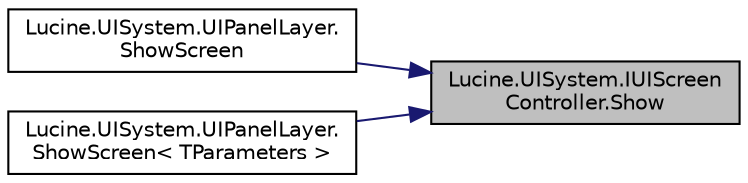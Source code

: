digraph "Lucine.UISystem.IUIScreenController.Show"
{
 // LATEX_PDF_SIZE
  edge [fontname="Helvetica",fontsize="10",labelfontname="Helvetica",labelfontsize="10"];
  node [fontname="Helvetica",fontsize="10",shape=record];
  rankdir="RL";
  Node1 [label="Lucine.UISystem.IUIScreen\lController.Show",height=0.2,width=0.4,color="black", fillcolor="grey75", style="filled", fontcolor="black",tooltip="Show the screen giving it eventually a parameter to set"];
  Node1 -> Node2 [dir="back",color="midnightblue",fontsize="10",style="solid",fontname="Helvetica"];
  Node2 [label="Lucine.UISystem.UIPanelLayer.\lShowScreen",height=0.2,width=0.4,color="black", fillcolor="white", style="filled",URL="$class_lucine_1_1_u_i_system_1_1_u_i_panel_layer.html#a3525fefcd3f7107ecfa047a4fbc51887",tooltip=" "];
  Node1 -> Node3 [dir="back",color="midnightblue",fontsize="10",style="solid",fontname="Helvetica"];
  Node3 [label="Lucine.UISystem.UIPanelLayer.\lShowScreen\< TParameters \>",height=0.2,width=0.4,color="black", fillcolor="white", style="filled",URL="$class_lucine_1_1_u_i_system_1_1_u_i_panel_layer.html#ae9e966ea236ae9cb909fdadb99c4500e",tooltip=" "];
}
